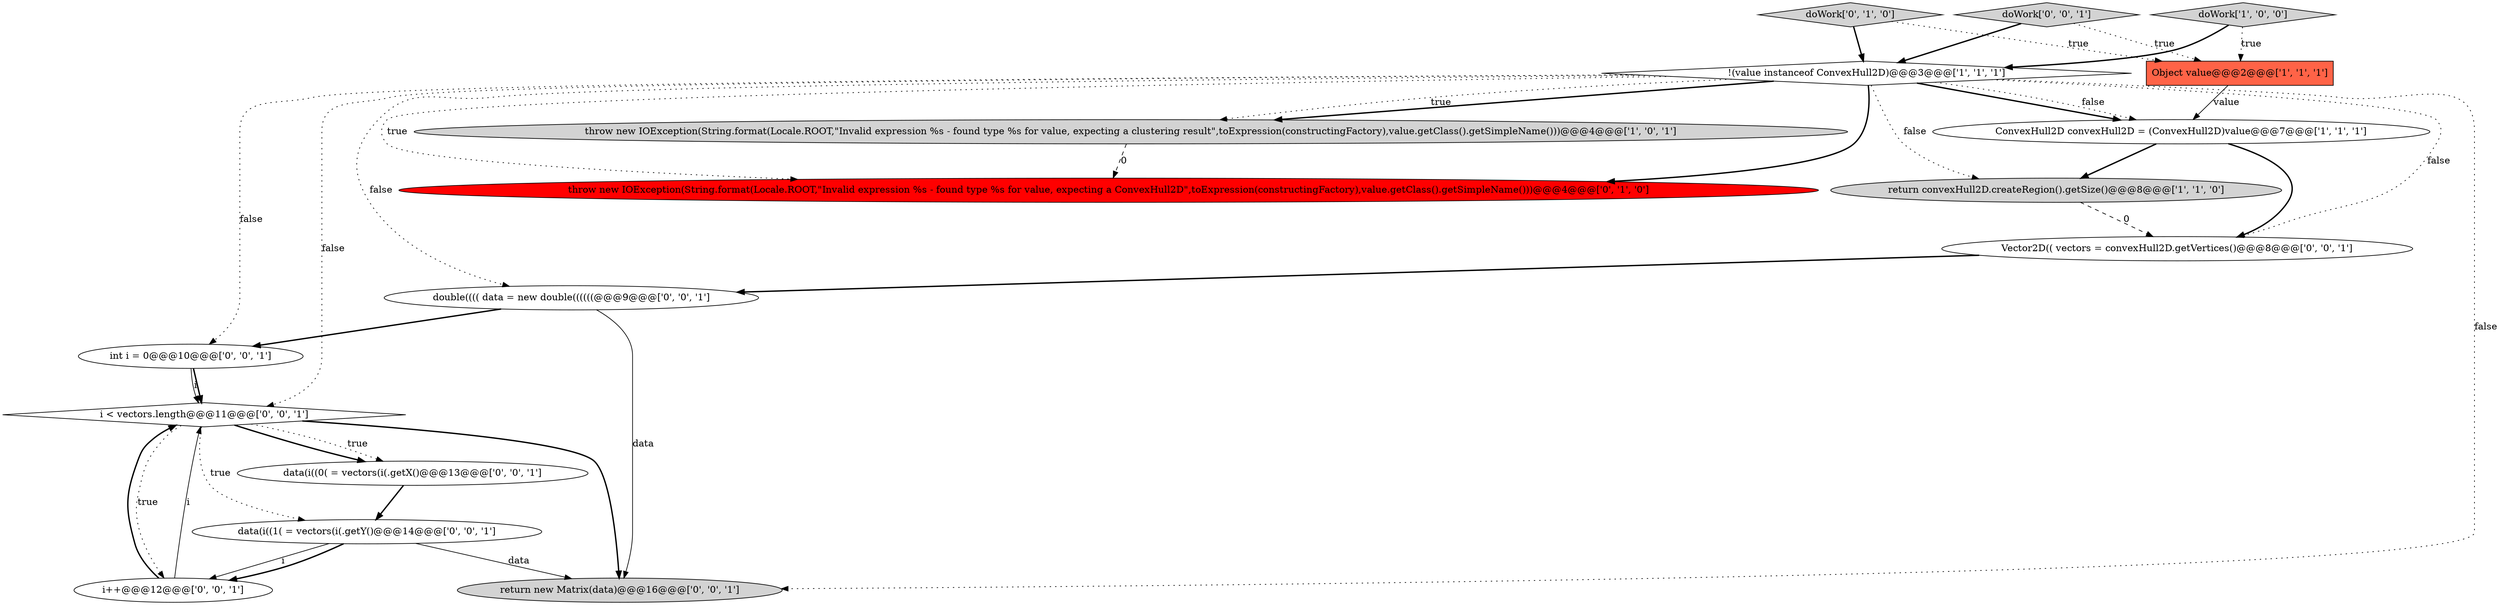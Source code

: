 digraph {
15 [style = filled, label = "int i = 0@@@10@@@['0', '0', '1']", fillcolor = white, shape = ellipse image = "AAA0AAABBB3BBB"];
16 [style = filled, label = "doWork['0', '0', '1']", fillcolor = lightgray, shape = diamond image = "AAA0AAABBB3BBB"];
0 [style = filled, label = "throw new IOException(String.format(Locale.ROOT,\"Invalid expression %s - found type %s for value, expecting a clustering result\",toExpression(constructingFactory),value.getClass().getSimpleName()))@@@4@@@['1', '0', '1']", fillcolor = lightgray, shape = ellipse image = "AAA0AAABBB1BBB"];
8 [style = filled, label = "data(i((0( = vectors(i(.getX()@@@13@@@['0', '0', '1']", fillcolor = white, shape = ellipse image = "AAA0AAABBB3BBB"];
10 [style = filled, label = "return new Matrix(data)@@@16@@@['0', '0', '1']", fillcolor = lightgray, shape = ellipse image = "AAA0AAABBB3BBB"];
13 [style = filled, label = "data(i((1( = vectors(i(.getY()@@@14@@@['0', '0', '1']", fillcolor = white, shape = ellipse image = "AAA0AAABBB3BBB"];
9 [style = filled, label = "Vector2D(( vectors = convexHull2D.getVertices()@@@8@@@['0', '0', '1']", fillcolor = white, shape = ellipse image = "AAA0AAABBB3BBB"];
14 [style = filled, label = "i < vectors.length@@@11@@@['0', '0', '1']", fillcolor = white, shape = diamond image = "AAA0AAABBB3BBB"];
12 [style = filled, label = "i++@@@12@@@['0', '0', '1']", fillcolor = white, shape = ellipse image = "AAA0AAABBB3BBB"];
7 [style = filled, label = "doWork['0', '1', '0']", fillcolor = lightgray, shape = diamond image = "AAA0AAABBB2BBB"];
4 [style = filled, label = "doWork['1', '0', '0']", fillcolor = lightgray, shape = diamond image = "AAA0AAABBB1BBB"];
5 [style = filled, label = "return convexHull2D.createRegion().getSize()@@@8@@@['1', '1', '0']", fillcolor = lightgray, shape = ellipse image = "AAA0AAABBB1BBB"];
2 [style = filled, label = "Object value@@@2@@@['1', '1', '1']", fillcolor = tomato, shape = box image = "AAA0AAABBB1BBB"];
11 [style = filled, label = "double(((( data = new double((((((@@@9@@@['0', '0', '1']", fillcolor = white, shape = ellipse image = "AAA0AAABBB3BBB"];
3 [style = filled, label = "!(value instanceof ConvexHull2D)@@@3@@@['1', '1', '1']", fillcolor = white, shape = diamond image = "AAA0AAABBB1BBB"];
1 [style = filled, label = "ConvexHull2D convexHull2D = (ConvexHull2D)value@@@7@@@['1', '1', '1']", fillcolor = white, shape = ellipse image = "AAA0AAABBB1BBB"];
6 [style = filled, label = "throw new IOException(String.format(Locale.ROOT,\"Invalid expression %s - found type %s for value, expecting a ConvexHull2D\",toExpression(constructingFactory),value.getClass().getSimpleName()))@@@4@@@['0', '1', '0']", fillcolor = red, shape = ellipse image = "AAA1AAABBB2BBB"];
1->5 [style = bold, label=""];
16->3 [style = bold, label=""];
7->2 [style = dotted, label="true"];
4->3 [style = bold, label=""];
15->14 [style = solid, label="i"];
3->9 [style = dotted, label="false"];
16->2 [style = dotted, label="true"];
9->11 [style = bold, label=""];
14->12 [style = dotted, label="true"];
3->1 [style = bold, label=""];
15->14 [style = bold, label=""];
11->10 [style = solid, label="data"];
0->6 [style = dashed, label="0"];
14->10 [style = bold, label=""];
3->14 [style = dotted, label="false"];
3->6 [style = bold, label=""];
3->15 [style = dotted, label="false"];
5->9 [style = dashed, label="0"];
3->6 [style = dotted, label="true"];
14->13 [style = dotted, label="true"];
3->0 [style = bold, label=""];
13->12 [style = solid, label="i"];
7->3 [style = bold, label=""];
1->9 [style = bold, label=""];
11->15 [style = bold, label=""];
3->10 [style = dotted, label="false"];
2->1 [style = solid, label="value"];
13->12 [style = bold, label=""];
12->14 [style = solid, label="i"];
3->11 [style = dotted, label="false"];
12->14 [style = bold, label=""];
3->0 [style = dotted, label="true"];
14->8 [style = dotted, label="true"];
13->10 [style = solid, label="data"];
14->8 [style = bold, label=""];
3->5 [style = dotted, label="false"];
3->1 [style = dotted, label="false"];
4->2 [style = dotted, label="true"];
8->13 [style = bold, label=""];
}
